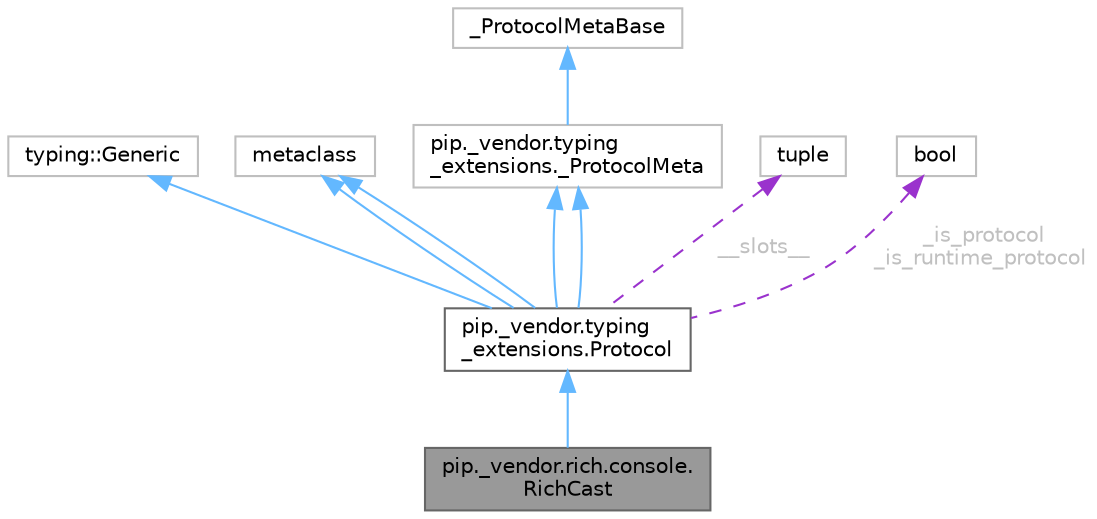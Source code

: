 digraph "pip._vendor.rich.console.RichCast"
{
 // LATEX_PDF_SIZE
  bgcolor="transparent";
  edge [fontname=Helvetica,fontsize=10,labelfontname=Helvetica,labelfontsize=10];
  node [fontname=Helvetica,fontsize=10,shape=box,height=0.2,width=0.4];
  Node1 [id="Node000001",label="pip._vendor.rich.console.\lRichCast",height=0.2,width=0.4,color="gray40", fillcolor="grey60", style="filled", fontcolor="black",tooltip=" "];
  Node2 -> Node1 [id="edge10_Node000001_Node000002",dir="back",color="steelblue1",style="solid",tooltip=" "];
  Node2 [id="Node000002",label="pip._vendor.typing\l_extensions.Protocol",height=0.2,width=0.4,color="gray40", fillcolor="white", style="filled",URL="$d5/d58/classpip_1_1__vendor_1_1typing__extensions_1_1Protocol.html",tooltip=" "];
  Node3 -> Node2 [id="edge11_Node000002_Node000003",dir="back",color="steelblue1",style="solid",tooltip=" "];
  Node3 [id="Node000003",label="typing::Generic",height=0.2,width=0.4,color="grey75", fillcolor="white", style="filled",tooltip=" "];
  Node4 -> Node2 [id="edge12_Node000002_Node000004",dir="back",color="steelblue1",style="solid",tooltip=" "];
  Node4 [id="Node000004",label="metaclass",height=0.2,width=0.4,color="grey75", fillcolor="white", style="filled",URL="$d1/d9a/classmetaclass.html",tooltip=" "];
  Node5 -> Node2 [id="edge13_Node000002_Node000005",dir="back",color="steelblue1",style="solid",tooltip=" "];
  Node5 [id="Node000005",label="pip._vendor.typing\l_extensions._ProtocolMeta",height=0.2,width=0.4,color="grey75", fillcolor="white", style="filled",URL="$db/d30/classpip_1_1__vendor_1_1typing__extensions_1_1__ProtocolMeta.html",tooltip=" "];
  Node6 -> Node5 [id="edge14_Node000005_Node000006",dir="back",color="steelblue1",style="solid",tooltip=" "];
  Node6 [id="Node000006",label="_ProtocolMetaBase",height=0.2,width=0.4,color="grey75", fillcolor="white", style="filled",URL="$d6/de3/class__ProtocolMetaBase.html",tooltip=" "];
  Node4 -> Node2 [id="edge15_Node000002_Node000004",dir="back",color="steelblue1",style="solid",tooltip=" "];
  Node5 -> Node2 [id="edge16_Node000002_Node000005",dir="back",color="steelblue1",style="solid",tooltip=" "];
  Node7 -> Node2 [id="edge17_Node000002_Node000007",dir="back",color="darkorchid3",style="dashed",tooltip=" ",label=" __slots__",fontcolor="grey" ];
  Node7 [id="Node000007",label="tuple",height=0.2,width=0.4,color="grey75", fillcolor="white", style="filled",tooltip=" "];
  Node8 -> Node2 [id="edge18_Node000002_Node000008",dir="back",color="darkorchid3",style="dashed",tooltip=" ",label=" _is_protocol\n_is_runtime_protocol",fontcolor="grey" ];
  Node8 [id="Node000008",label="bool",height=0.2,width=0.4,color="grey75", fillcolor="white", style="filled",tooltip=" "];
}
